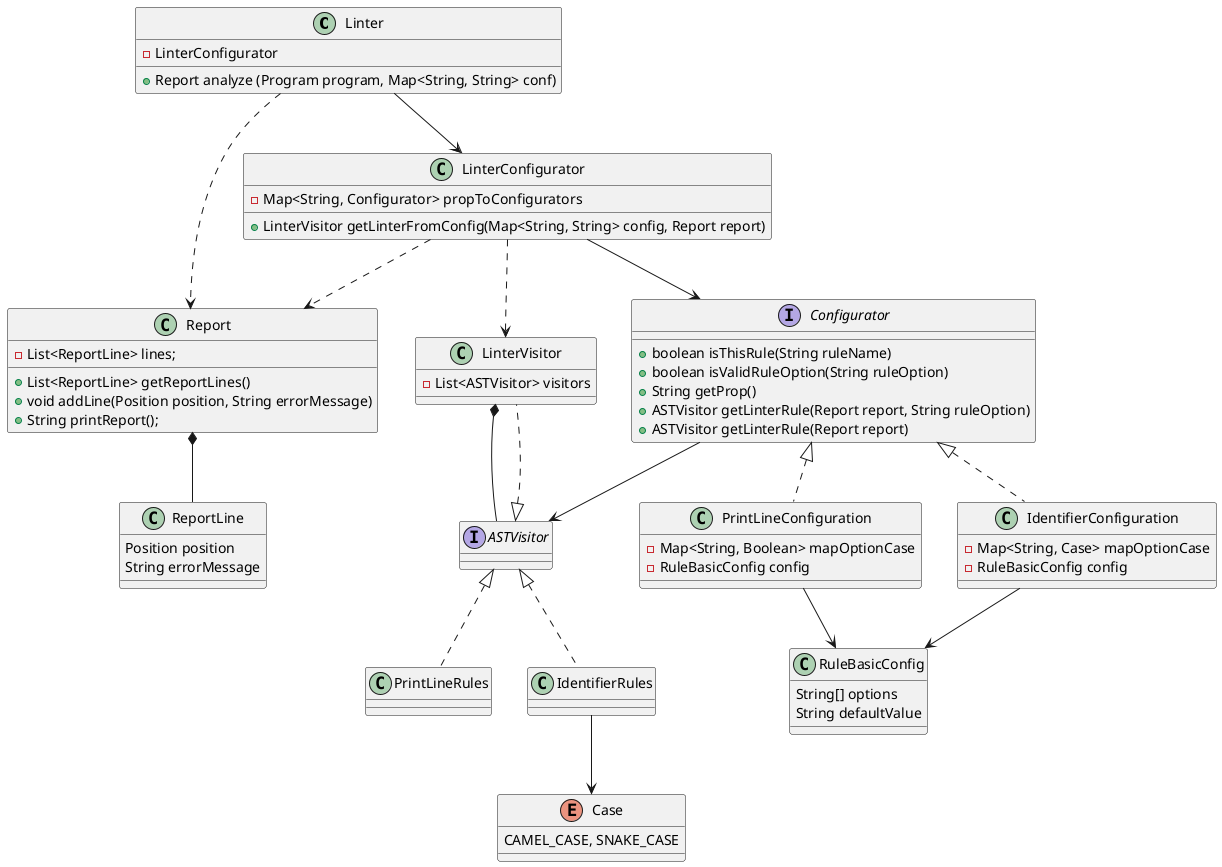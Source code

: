 @startuml

class Linter {
- LinterConfigurator
+ Report analyze (Program program, Map<String, String> conf)
}

class LinterConfigurator {
- Map<String, Configurator> propToConfigurators
+ LinterVisitor getLinterFromConfig(Map<String, String> config, Report report)
}

class Report {
- List<ReportLine> lines;
+ List<ReportLine> getReportLines()
+ void addLine(Position position, String errorMessage)
+ String printReport();
}

class ReportLine {
Position position
String errorMessage
}

class LinterVisitor implements ASTVisitor {
- List<ASTVisitor> visitors
}

class PrintLineRules implements ASTVisitor {
}

class IdentifierRules implements ASTVisitor {
}

interface Configurator {
+boolean isThisRule(String ruleName)
+boolean isValidRuleOption(String ruleOption)
+String getProp()
+ASTVisitor getLinterRule(Report report, String ruleOption)
+ASTVisitor getLinterRule(Report report)
}

class PrintLineConfiguration implements Configurator {
- Map<String, Boolean> mapOptionCase
-RuleBasicConfig config
}

class IdentifierConfiguration implements Configurator {
- Map<String, Case> mapOptionCase
-RuleBasicConfig config
}


enum Case {
    CAMEL_CASE, SNAKE_CASE
}


class RuleBasicConfig {
String[] options
String defaultValue
}


Report *-- ReportLine
Linter ..> Report
Linter --> LinterConfigurator
LinterConfigurator --> Configurator
LinterConfigurator ..> Report
LinterConfigurator ..> LinterVisitor
LinterVisitor *-- ASTVisitor
IdentifierRules --> Case
Configurator --> ASTVisitor
PrintLineConfiguration --> RuleBasicConfig
IdentifierConfiguration --> RuleBasicConfig
@enduml